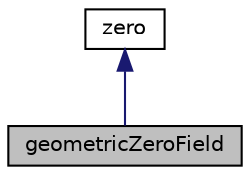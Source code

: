 digraph "geometricZeroField"
{
  bgcolor="transparent";
  edge [fontname="Helvetica",fontsize="10",labelfontname="Helvetica",labelfontsize="10"];
  node [fontname="Helvetica",fontsize="10",shape=record];
  Node1 [label="geometricZeroField",height=0.2,width=0.4,color="black", fillcolor="grey75", style="filled", fontcolor="black"];
  Node2 -> Node1 [dir="back",color="midnightblue",fontsize="10",style="solid",fontname="Helvetica"];
  Node2 [label="zero",height=0.2,width=0.4,color="black",URL="$a03008.html",tooltip="A class representing the concept of 0 used to avoid unnecessary manipulations for objects that are kn..."];
}
